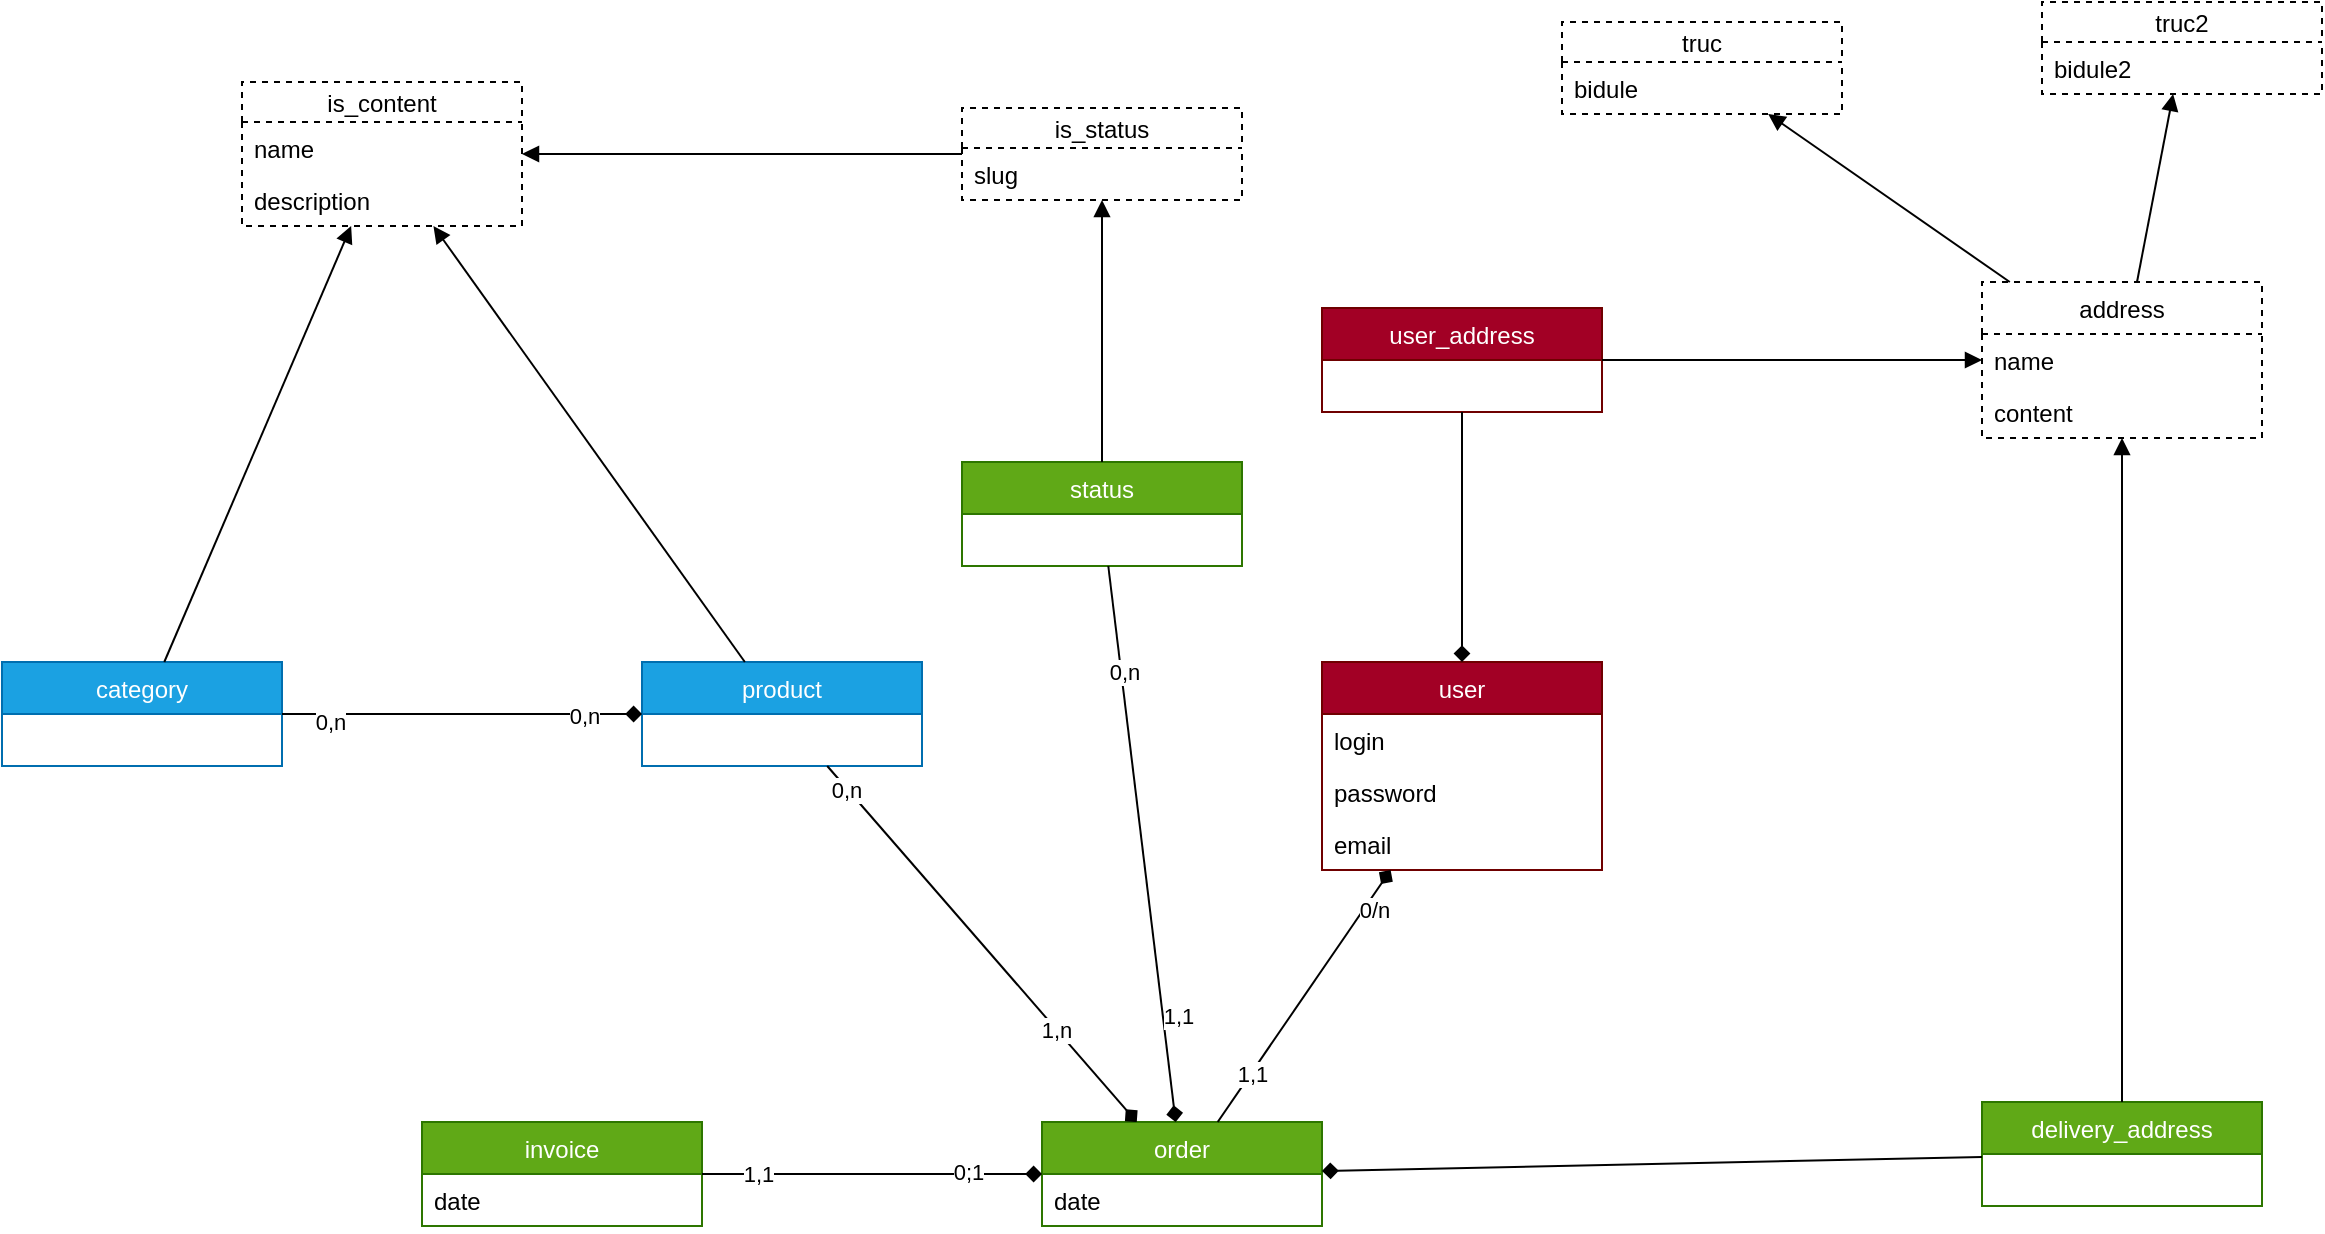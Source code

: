 <mxfile>
    <diagram id="_Vr_gWg6G2kVyBhTGk0G" name="Page-1">
        <mxGraphModel dx="1765" dy="1785" grid="1" gridSize="10" guides="1" tooltips="1" connect="1" arrows="1" fold="1" page="1" pageScale="1" pageWidth="827" pageHeight="1169" math="0" shadow="0">
            <root>
                <mxCell id="0"/>
                <mxCell id="1" parent="0"/>
                <mxCell id="2" value="product" style="swimlane;fontStyle=0;childLayout=stackLayout;horizontal=1;startSize=26;fillColor=#1ba1e2;horizontalStack=0;resizeParent=1;resizeParentMax=0;resizeLast=0;collapsible=1;marginBottom=0;strokeColor=#006EAF;fontColor=#ffffff;" parent="1" vertex="1">
                    <mxGeometry x="170" width="140" height="52" as="geometry"/>
                </mxCell>
                <mxCell id="5" value="user" style="swimlane;fontStyle=0;childLayout=stackLayout;horizontal=1;startSize=26;fillColor=#a20025;horizontalStack=0;resizeParent=1;resizeParentMax=0;resizeLast=0;collapsible=1;marginBottom=0;strokeColor=#6F0000;fontColor=#ffffff;" parent="1" vertex="1">
                    <mxGeometry x="510" width="140" height="104" as="geometry"/>
                </mxCell>
                <mxCell id="6" value="login" style="text;strokeColor=none;fillColor=none;align=left;verticalAlign=top;spacingLeft=4;spacingRight=4;overflow=hidden;rotatable=0;points=[[0,0.5],[1,0.5]];portConstraint=eastwest;" parent="5" vertex="1">
                    <mxGeometry y="26" width="140" height="26" as="geometry"/>
                </mxCell>
                <mxCell id="7" value="password" style="text;strokeColor=none;fillColor=none;align=left;verticalAlign=top;spacingLeft=4;spacingRight=4;overflow=hidden;rotatable=0;points=[[0,0.5],[1,0.5]];portConstraint=eastwest;" parent="5" vertex="1">
                    <mxGeometry y="52" width="140" height="26" as="geometry"/>
                </mxCell>
                <mxCell id="8" value="email" style="text;strokeColor=none;fillColor=none;align=left;verticalAlign=top;spacingLeft=4;spacingRight=4;overflow=hidden;rotatable=0;points=[[0,0.5],[1,0.5]];portConstraint=eastwest;" parent="5" vertex="1">
                    <mxGeometry y="78" width="140" height="26" as="geometry"/>
                </mxCell>
                <mxCell id="9" value="order" style="swimlane;fontStyle=0;childLayout=stackLayout;horizontal=1;startSize=26;fillColor=#60a917;horizontalStack=0;resizeParent=1;resizeParentMax=0;resizeLast=0;collapsible=1;marginBottom=0;strokeColor=#2D7600;fontColor=#ffffff;" parent="1" vertex="1">
                    <mxGeometry x="370" y="230" width="140" height="52" as="geometry"/>
                </mxCell>
                <mxCell id="10" value="date" style="text;strokeColor=none;fillColor=none;align=left;verticalAlign=top;spacingLeft=4;spacingRight=4;overflow=hidden;rotatable=0;points=[[0,0.5],[1,0.5]];portConstraint=eastwest;" parent="9" vertex="1">
                    <mxGeometry y="26" width="140" height="26" as="geometry"/>
                </mxCell>
                <mxCell id="13" value="" style="endArrow=none;html=1;endFill=0;startArrow=diamond;startFill=1;" parent="1" source="5" target="9" edge="1">
                    <mxGeometry width="50" height="50" relative="1" as="geometry">
                        <mxPoint x="260" y="400" as="sourcePoint"/>
                        <mxPoint x="310" y="350" as="targetPoint"/>
                    </mxGeometry>
                </mxCell>
                <mxCell id="14" value="0/n" style="edgeLabel;html=1;align=center;verticalAlign=middle;resizable=0;points=[];" parent="13" vertex="1" connectable="0">
                    <mxGeometry x="-0.639" relative="1" as="geometry">
                        <mxPoint x="6.78" y="-3.05" as="offset"/>
                    </mxGeometry>
                </mxCell>
                <mxCell id="15" value="1,1" style="edgeLabel;html=1;align=center;verticalAlign=middle;resizable=0;points=[];" parent="13" vertex="1" connectable="0">
                    <mxGeometry x="0.623" relative="1" as="geometry">
                        <mxPoint x="1" as="offset"/>
                    </mxGeometry>
                </mxCell>
                <mxCell id="17" value="" style="endArrow=none;html=1;endFill=0;startArrow=diamond;startFill=1;" parent="1" source="9" target="2" edge="1">
                    <mxGeometry width="50" height="50" relative="1" as="geometry">
                        <mxPoint x="350" y="280" as="sourcePoint"/>
                        <mxPoint x="400" y="230" as="targetPoint"/>
                    </mxGeometry>
                </mxCell>
                <mxCell id="18" value="1,n" style="edgeLabel;html=1;align=center;verticalAlign=middle;resizable=0;points=[];" parent="17" vertex="1" connectable="0">
                    <mxGeometry x="-0.477" y="1" relative="1" as="geometry">
                        <mxPoint as="offset"/>
                    </mxGeometry>
                </mxCell>
                <mxCell id="19" value="0,n" style="edgeLabel;html=1;align=center;verticalAlign=middle;resizable=0;points=[];" parent="17" vertex="1" connectable="0">
                    <mxGeometry x="0.876" y="1" relative="1" as="geometry">
                        <mxPoint as="offset"/>
                    </mxGeometry>
                </mxCell>
                <mxCell id="21" value="status" style="swimlane;fontStyle=0;childLayout=stackLayout;horizontal=1;startSize=26;fillColor=#60a917;horizontalStack=0;resizeParent=1;resizeParentMax=0;resizeLast=0;collapsible=1;marginBottom=0;strokeColor=#2D7600;fontColor=#ffffff;" parent="1" vertex="1">
                    <mxGeometry x="330" y="-100" width="140" height="52" as="geometry"/>
                </mxCell>
                <mxCell id="26" value="" style="endArrow=none;html=1;endFill=0;startArrow=diamond;startFill=1;" parent="1" source="9" target="21" edge="1">
                    <mxGeometry width="50" height="50" relative="1" as="geometry">
                        <mxPoint x="564.828" y="240" as="sourcePoint"/>
                        <mxPoint x="530" y="410" as="targetPoint"/>
                    </mxGeometry>
                </mxCell>
                <mxCell id="27" value="1,1" style="edgeLabel;html=1;align=center;verticalAlign=middle;resizable=0;points=[];" parent="26" vertex="1" connectable="0">
                    <mxGeometry x="-0.639" relative="1" as="geometry">
                        <mxPoint x="6.78" y="-3.05" as="offset"/>
                    </mxGeometry>
                </mxCell>
                <mxCell id="28" value="0,n" style="edgeLabel;html=1;align=center;verticalAlign=middle;resizable=0;points=[];" parent="26" vertex="1" connectable="0">
                    <mxGeometry x="0.623" relative="1" as="geometry">
                        <mxPoint x="1" as="offset"/>
                    </mxGeometry>
                </mxCell>
                <mxCell id="29" value="address" style="swimlane;fontStyle=0;childLayout=stackLayout;horizontal=1;startSize=26;horizontalStack=0;resizeParent=1;resizeParentMax=0;resizeLast=0;collapsible=1;marginBottom=0;dashed=1;" parent="1" vertex="1">
                    <mxGeometry x="840" y="-190" width="140" height="78" as="geometry"/>
                </mxCell>
                <mxCell id="30" value="name" style="text;strokeColor=none;fillColor=none;align=left;verticalAlign=top;spacingLeft=4;spacingRight=4;overflow=hidden;rotatable=0;points=[[0,0.5],[1,0.5]];portConstraint=eastwest;" parent="29" vertex="1">
                    <mxGeometry y="26" width="140" height="26" as="geometry"/>
                </mxCell>
                <mxCell id="31" value="content" style="text;strokeColor=none;fillColor=none;align=left;verticalAlign=top;spacingLeft=4;spacingRight=4;overflow=hidden;rotatable=0;points=[[0,0.5],[1,0.5]];portConstraint=eastwest;" parent="29" vertex="1">
                    <mxGeometry y="52" width="140" height="26" as="geometry"/>
                </mxCell>
                <mxCell id="37" value="delivery_address" style="swimlane;fontStyle=0;childLayout=stackLayout;horizontal=1;startSize=26;fillColor=#60a917;horizontalStack=0;resizeParent=1;resizeParentMax=0;resizeLast=0;collapsible=1;marginBottom=0;strokeColor=#2D7600;fontColor=#ffffff;" parent="1" vertex="1">
                    <mxGeometry x="840" y="220" width="140" height="52" as="geometry"/>
                </mxCell>
                <mxCell id="41" value="user_address" style="swimlane;fontStyle=0;childLayout=stackLayout;horizontal=1;startSize=26;fillColor=#a20025;horizontalStack=0;resizeParent=1;resizeParentMax=0;resizeLast=0;collapsible=1;marginBottom=0;strokeColor=#6F0000;fontColor=#ffffff;" parent="1" vertex="1">
                    <mxGeometry x="510" y="-177" width="140" height="52" as="geometry"/>
                </mxCell>
                <mxCell id="44" value="" style="endArrow=block;html=1;endFill=1;" parent="1" source="41" target="29" edge="1">
                    <mxGeometry width="50" height="50" relative="1" as="geometry">
                        <mxPoint x="720" y="-10" as="sourcePoint"/>
                        <mxPoint x="800" y="80" as="targetPoint"/>
                    </mxGeometry>
                </mxCell>
                <mxCell id="45" value="" style="endArrow=block;html=1;endFill=1;" parent="1" source="37" target="29" edge="1">
                    <mxGeometry width="50" height="50" relative="1" as="geometry">
                        <mxPoint x="830.612" y="70.0" as="sourcePoint"/>
                        <mxPoint x="864.082" y="-12.0" as="targetPoint"/>
                    </mxGeometry>
                </mxCell>
                <mxCell id="46" value="" style="endArrow=none;html=1;endFill=0;startArrow=diamond;startFill=1;" parent="1" source="5" target="41" edge="1">
                    <mxGeometry width="50" height="50" relative="1" as="geometry">
                        <mxPoint x="750" y="130" as="sourcePoint"/>
                        <mxPoint x="800" y="80" as="targetPoint"/>
                    </mxGeometry>
                </mxCell>
                <mxCell id="47" value="" style="endArrow=none;html=1;startArrow=diamond;startFill=1;endFill=0;" parent="1" source="9" target="37" edge="1">
                    <mxGeometry width="50" height="50" relative="1" as="geometry">
                        <mxPoint x="650" y="80" as="sourcePoint"/>
                        <mxPoint x="800" y="250" as="targetPoint"/>
                    </mxGeometry>
                </mxCell>
                <mxCell id="50" value="category" style="swimlane;fontStyle=0;childLayout=stackLayout;horizontal=1;startSize=26;fillColor=#1ba1e2;horizontalStack=0;resizeParent=1;resizeParentMax=0;resizeLast=0;collapsible=1;marginBottom=0;strokeColor=#006EAF;fontColor=#ffffff;" parent="1" vertex="1">
                    <mxGeometry x="-150" width="140" height="52" as="geometry"/>
                </mxCell>
                <mxCell id="54" value="" style="endArrow=none;html=1;endFill=0;startArrow=diamond;startFill=1;" parent="1" source="2" target="50" edge="1">
                    <mxGeometry width="50" height="50" relative="1" as="geometry">
                        <mxPoint x="310" y="180" as="sourcePoint"/>
                        <mxPoint x="360" y="130" as="targetPoint"/>
                    </mxGeometry>
                </mxCell>
                <mxCell id="55" value="0,n" style="edgeLabel;html=1;align=center;verticalAlign=middle;resizable=0;points=[];" parent="54" vertex="1" connectable="0">
                    <mxGeometry x="-0.678" y="1" relative="1" as="geometry">
                        <mxPoint as="offset"/>
                    </mxGeometry>
                </mxCell>
                <mxCell id="56" value="0,n" style="edgeLabel;html=1;align=center;verticalAlign=middle;resizable=0;points=[];" parent="54" vertex="1" connectable="0">
                    <mxGeometry x="0.733" y="4" relative="1" as="geometry">
                        <mxPoint as="offset"/>
                    </mxGeometry>
                </mxCell>
                <mxCell id="57" value="invoice" style="swimlane;fontStyle=0;childLayout=stackLayout;horizontal=1;startSize=26;fillColor=#60a917;horizontalStack=0;resizeParent=1;resizeParentMax=0;resizeLast=0;collapsible=1;marginBottom=0;strokeColor=#2D7600;fontColor=#ffffff;" parent="1" vertex="1">
                    <mxGeometry x="60" y="230" width="140" height="52" as="geometry"/>
                </mxCell>
                <mxCell id="58" value="date" style="text;strokeColor=none;fillColor=none;align=left;verticalAlign=top;spacingLeft=4;spacingRight=4;overflow=hidden;rotatable=0;points=[[0,0.5],[1,0.5]];portConstraint=eastwest;" parent="57" vertex="1">
                    <mxGeometry y="26" width="140" height="26" as="geometry"/>
                </mxCell>
                <mxCell id="59" value="" style="endArrow=none;html=1;endFill=0;startArrow=diamond;startFill=1;" parent="1" source="9" target="57" edge="1">
                    <mxGeometry width="50" height="50" relative="1" as="geometry">
                        <mxPoint x="310" y="180" as="sourcePoint"/>
                        <mxPoint x="360" y="130" as="targetPoint"/>
                    </mxGeometry>
                </mxCell>
                <mxCell id="60" value="0;1" style="edgeLabel;html=1;align=center;verticalAlign=middle;resizable=0;points=[];" parent="59" vertex="1" connectable="0">
                    <mxGeometry x="-0.562" relative="1" as="geometry">
                        <mxPoint y="-1" as="offset"/>
                    </mxGeometry>
                </mxCell>
                <mxCell id="61" value="1,1" style="edgeLabel;html=1;align=center;verticalAlign=middle;resizable=0;points=[];" parent="59" vertex="1" connectable="0">
                    <mxGeometry x="0.677" relative="1" as="geometry">
                        <mxPoint as="offset"/>
                    </mxGeometry>
                </mxCell>
                <mxCell id="62" value="truc" style="swimlane;fontStyle=0;childLayout=stackLayout;horizontal=1;startSize=20;horizontalStack=0;resizeParent=1;resizeParentMax=0;resizeLast=0;collapsible=1;marginBottom=0;dashed=1;" vertex="1" parent="1">
                    <mxGeometry x="630" y="-320" width="140" height="46" as="geometry"/>
                </mxCell>
                <mxCell id="63" value="bidule" style="text;strokeColor=none;fillColor=none;align=left;verticalAlign=top;spacingLeft=4;spacingRight=4;overflow=hidden;rotatable=0;points=[[0,0.5],[1,0.5]];portConstraint=eastwest;" vertex="1" parent="62">
                    <mxGeometry y="20" width="140" height="26" as="geometry"/>
                </mxCell>
                <mxCell id="64" value="" style="endArrow=block;html=1;endFill=1;" edge="1" parent="1" source="29" target="62">
                    <mxGeometry width="50" height="50" relative="1" as="geometry">
                        <mxPoint x="714.054" y="240" as="sourcePoint"/>
                        <mxPoint x="898.919" y="-102" as="targetPoint"/>
                    </mxGeometry>
                </mxCell>
                <mxCell id="65" value="truc2" style="swimlane;fontStyle=0;childLayout=stackLayout;horizontal=1;startSize=20;horizontalStack=0;resizeParent=1;resizeParentMax=0;resizeLast=0;collapsible=1;marginBottom=0;dashed=1;" vertex="1" parent="1">
                    <mxGeometry x="870" y="-330" width="140" height="46" as="geometry"/>
                </mxCell>
                <mxCell id="66" value="bidule2" style="text;strokeColor=none;fillColor=none;align=left;verticalAlign=top;spacingLeft=4;spacingRight=4;overflow=hidden;rotatable=0;points=[[0,0.5],[1,0.5]];portConstraint=eastwest;" vertex="1" parent="65">
                    <mxGeometry y="20" width="140" height="26" as="geometry"/>
                </mxCell>
                <mxCell id="67" value="" style="endArrow=block;html=1;endFill=1;" edge="1" parent="1" source="29" target="65">
                    <mxGeometry width="50" height="50" relative="1" as="geometry">
                        <mxPoint x="863.904" y="-180" as="sourcePoint"/>
                        <mxPoint x="743.082" y="-264" as="targetPoint"/>
                    </mxGeometry>
                </mxCell>
                <mxCell id="68" value="is_content" style="swimlane;fontStyle=0;childLayout=stackLayout;horizontal=1;startSize=20;horizontalStack=0;resizeParent=1;resizeParentMax=0;resizeLast=0;collapsible=1;marginBottom=0;dashed=1;" vertex="1" parent="1">
                    <mxGeometry x="-30" y="-290" width="140" height="72" as="geometry"/>
                </mxCell>
                <mxCell id="72" value="name" style="text;strokeColor=none;fillColor=none;align=left;verticalAlign=top;spacingLeft=4;spacingRight=4;overflow=hidden;rotatable=0;points=[[0,0.5],[1,0.5]];portConstraint=eastwest;" vertex="1" parent="68">
                    <mxGeometry y="20" width="140" height="26" as="geometry"/>
                </mxCell>
                <mxCell id="73" value="description" style="text;strokeColor=none;fillColor=none;align=left;verticalAlign=top;spacingLeft=4;spacingRight=4;overflow=hidden;rotatable=0;points=[[0,0.5],[1,0.5]];portConstraint=eastwest;" vertex="1" parent="68">
                    <mxGeometry y="46" width="140" height="26" as="geometry"/>
                </mxCell>
                <mxCell id="70" value="" style="endArrow=block;html=1;endFill=1;" edge="1" parent="1" source="50" target="68">
                    <mxGeometry width="50" height="50" relative="1" as="geometry">
                        <mxPoint x="140.824" y="-46" as="sourcePoint"/>
                        <mxPoint x="20.002" y="-130" as="targetPoint"/>
                    </mxGeometry>
                </mxCell>
                <mxCell id="71" value="" style="endArrow=block;html=1;endFill=1;" edge="1" parent="1" source="2" target="68">
                    <mxGeometry width="50" height="50" relative="1" as="geometry">
                        <mxPoint x="-45.075" y="10" as="sourcePoint"/>
                        <mxPoint x="85.301" y="-194" as="targetPoint"/>
                    </mxGeometry>
                </mxCell>
                <mxCell id="74" value="is_status" style="swimlane;fontStyle=0;childLayout=stackLayout;horizontal=1;startSize=20;horizontalStack=0;resizeParent=1;resizeParentMax=0;resizeLast=0;collapsible=1;marginBottom=0;dashed=1;" vertex="1" parent="1">
                    <mxGeometry x="330" y="-277" width="140" height="46" as="geometry"/>
                </mxCell>
                <mxCell id="79" value="slug" style="text;strokeColor=none;fillColor=none;align=left;verticalAlign=top;spacingLeft=4;spacingRight=4;overflow=hidden;rotatable=0;points=[[0,0.5],[1,0.5]];portConstraint=eastwest;" vertex="1" parent="74">
                    <mxGeometry y="20" width="140" height="26" as="geometry"/>
                </mxCell>
                <mxCell id="77" value="" style="endArrow=block;html=1;endFill=1;" edge="1" parent="1" source="74" target="68">
                    <mxGeometry width="50" height="50" relative="1" as="geometry">
                        <mxPoint x="231.429" y="10" as="sourcePoint"/>
                        <mxPoint x="75.714" y="-208.0" as="targetPoint"/>
                    </mxGeometry>
                </mxCell>
                <mxCell id="78" value="" style="endArrow=block;html=1;endFill=1;" edge="1" parent="1" source="21" target="74">
                    <mxGeometry width="50" height="50" relative="1" as="geometry">
                        <mxPoint x="250" y="-234.37" as="sourcePoint"/>
                        <mxPoint x="120" y="-240.63" as="targetPoint"/>
                    </mxGeometry>
                </mxCell>
            </root>
        </mxGraphModel>
    </diagram>
</mxfile>